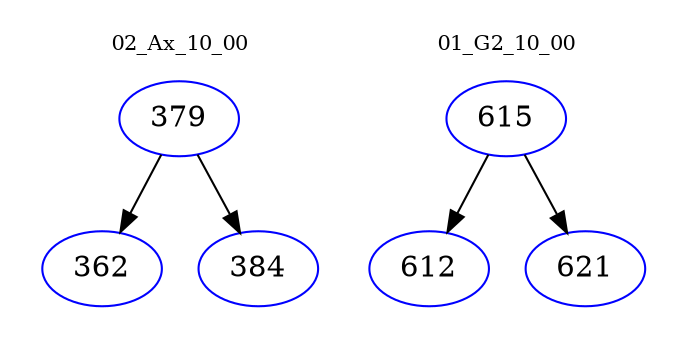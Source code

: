 digraph{
subgraph cluster_0 {
color = white
label = "02_Ax_10_00";
fontsize=10;
T0_379 [label="379", color="blue"]
T0_379 -> T0_362 [color="black"]
T0_362 [label="362", color="blue"]
T0_379 -> T0_384 [color="black"]
T0_384 [label="384", color="blue"]
}
subgraph cluster_1 {
color = white
label = "01_G2_10_00";
fontsize=10;
T1_615 [label="615", color="blue"]
T1_615 -> T1_612 [color="black"]
T1_612 [label="612", color="blue"]
T1_615 -> T1_621 [color="black"]
T1_621 [label="621", color="blue"]
}
}
